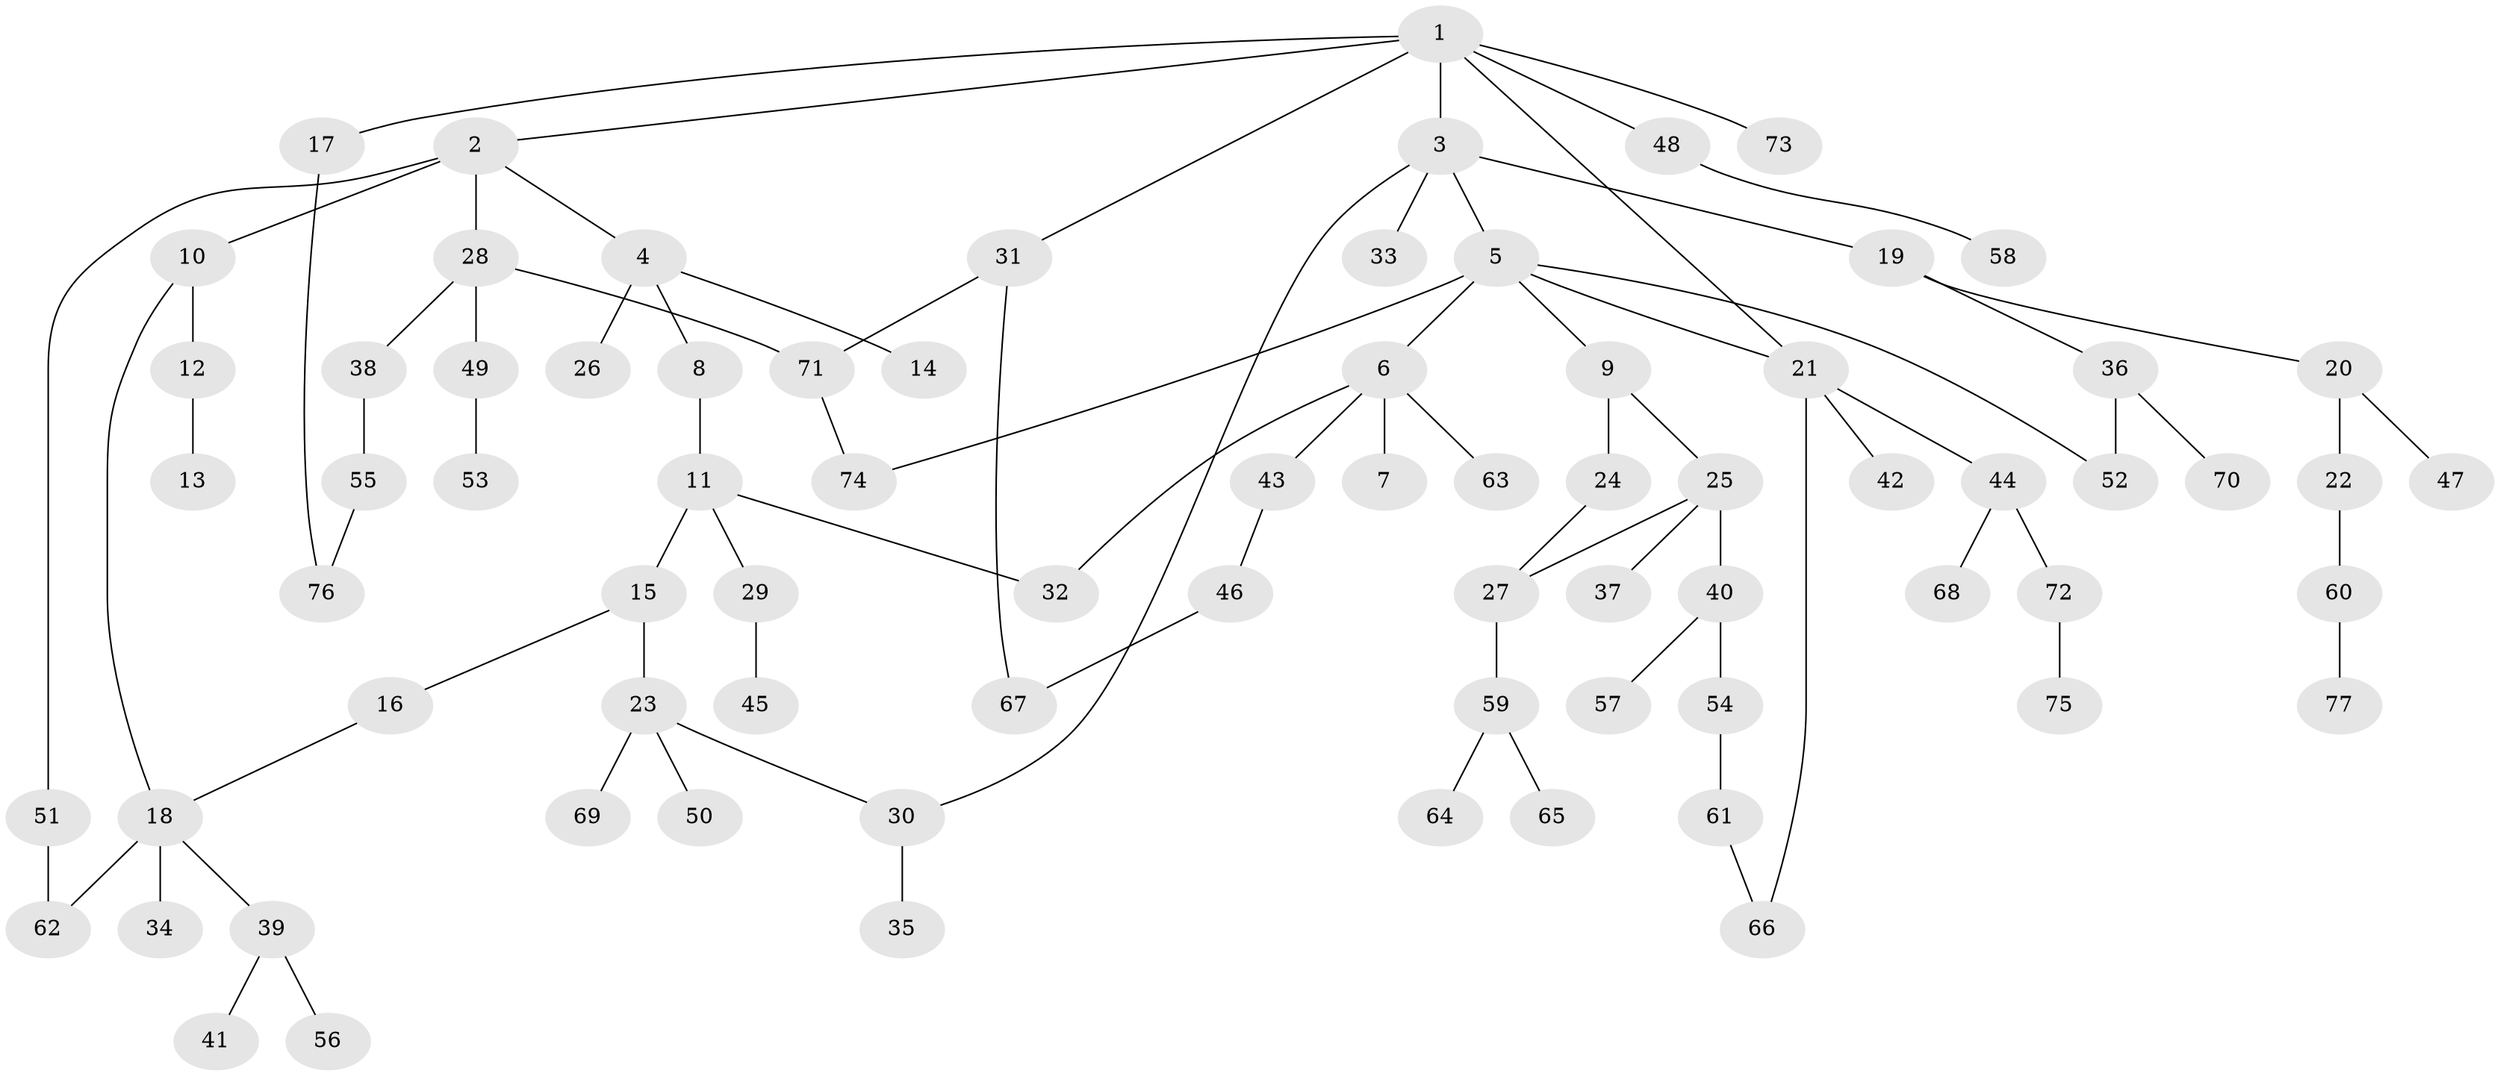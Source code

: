// coarse degree distribution, {16: 0.041666666666666664, 2: 0.25, 5: 0.08333333333333333, 1: 0.5416666666666666, 4: 0.041666666666666664, 3: 0.041666666666666664}
// Generated by graph-tools (version 1.1) at 2025/17/03/04/25 18:17:08]
// undirected, 77 vertices, 88 edges
graph export_dot {
graph [start="1"]
  node [color=gray90,style=filled];
  1;
  2;
  3;
  4;
  5;
  6;
  7;
  8;
  9;
  10;
  11;
  12;
  13;
  14;
  15;
  16;
  17;
  18;
  19;
  20;
  21;
  22;
  23;
  24;
  25;
  26;
  27;
  28;
  29;
  30;
  31;
  32;
  33;
  34;
  35;
  36;
  37;
  38;
  39;
  40;
  41;
  42;
  43;
  44;
  45;
  46;
  47;
  48;
  49;
  50;
  51;
  52;
  53;
  54;
  55;
  56;
  57;
  58;
  59;
  60;
  61;
  62;
  63;
  64;
  65;
  66;
  67;
  68;
  69;
  70;
  71;
  72;
  73;
  74;
  75;
  76;
  77;
  1 -- 2;
  1 -- 3;
  1 -- 17;
  1 -- 21;
  1 -- 31;
  1 -- 48;
  1 -- 73;
  2 -- 4;
  2 -- 10;
  2 -- 28;
  2 -- 51;
  3 -- 5;
  3 -- 19;
  3 -- 33;
  3 -- 30;
  4 -- 8;
  4 -- 14;
  4 -- 26;
  5 -- 6;
  5 -- 9;
  5 -- 74;
  5 -- 52;
  5 -- 21;
  6 -- 7;
  6 -- 32;
  6 -- 43;
  6 -- 63;
  8 -- 11;
  9 -- 24;
  9 -- 25;
  10 -- 12;
  10 -- 18;
  11 -- 15;
  11 -- 29;
  11 -- 32;
  12 -- 13;
  15 -- 16;
  15 -- 23;
  16 -- 18;
  17 -- 76;
  18 -- 34;
  18 -- 39;
  18 -- 62;
  19 -- 20;
  19 -- 36;
  20 -- 22;
  20 -- 47;
  21 -- 42;
  21 -- 44;
  21 -- 66;
  22 -- 60;
  23 -- 30;
  23 -- 50;
  23 -- 69;
  24 -- 27;
  25 -- 37;
  25 -- 40;
  25 -- 27;
  27 -- 59;
  28 -- 38;
  28 -- 49;
  28 -- 71;
  29 -- 45;
  30 -- 35;
  31 -- 67;
  31 -- 71;
  36 -- 52;
  36 -- 70;
  38 -- 55;
  39 -- 41;
  39 -- 56;
  40 -- 54;
  40 -- 57;
  43 -- 46;
  44 -- 68;
  44 -- 72;
  46 -- 67;
  48 -- 58;
  49 -- 53;
  51 -- 62;
  54 -- 61;
  55 -- 76;
  59 -- 64;
  59 -- 65;
  60 -- 77;
  61 -- 66;
  71 -- 74;
  72 -- 75;
}
